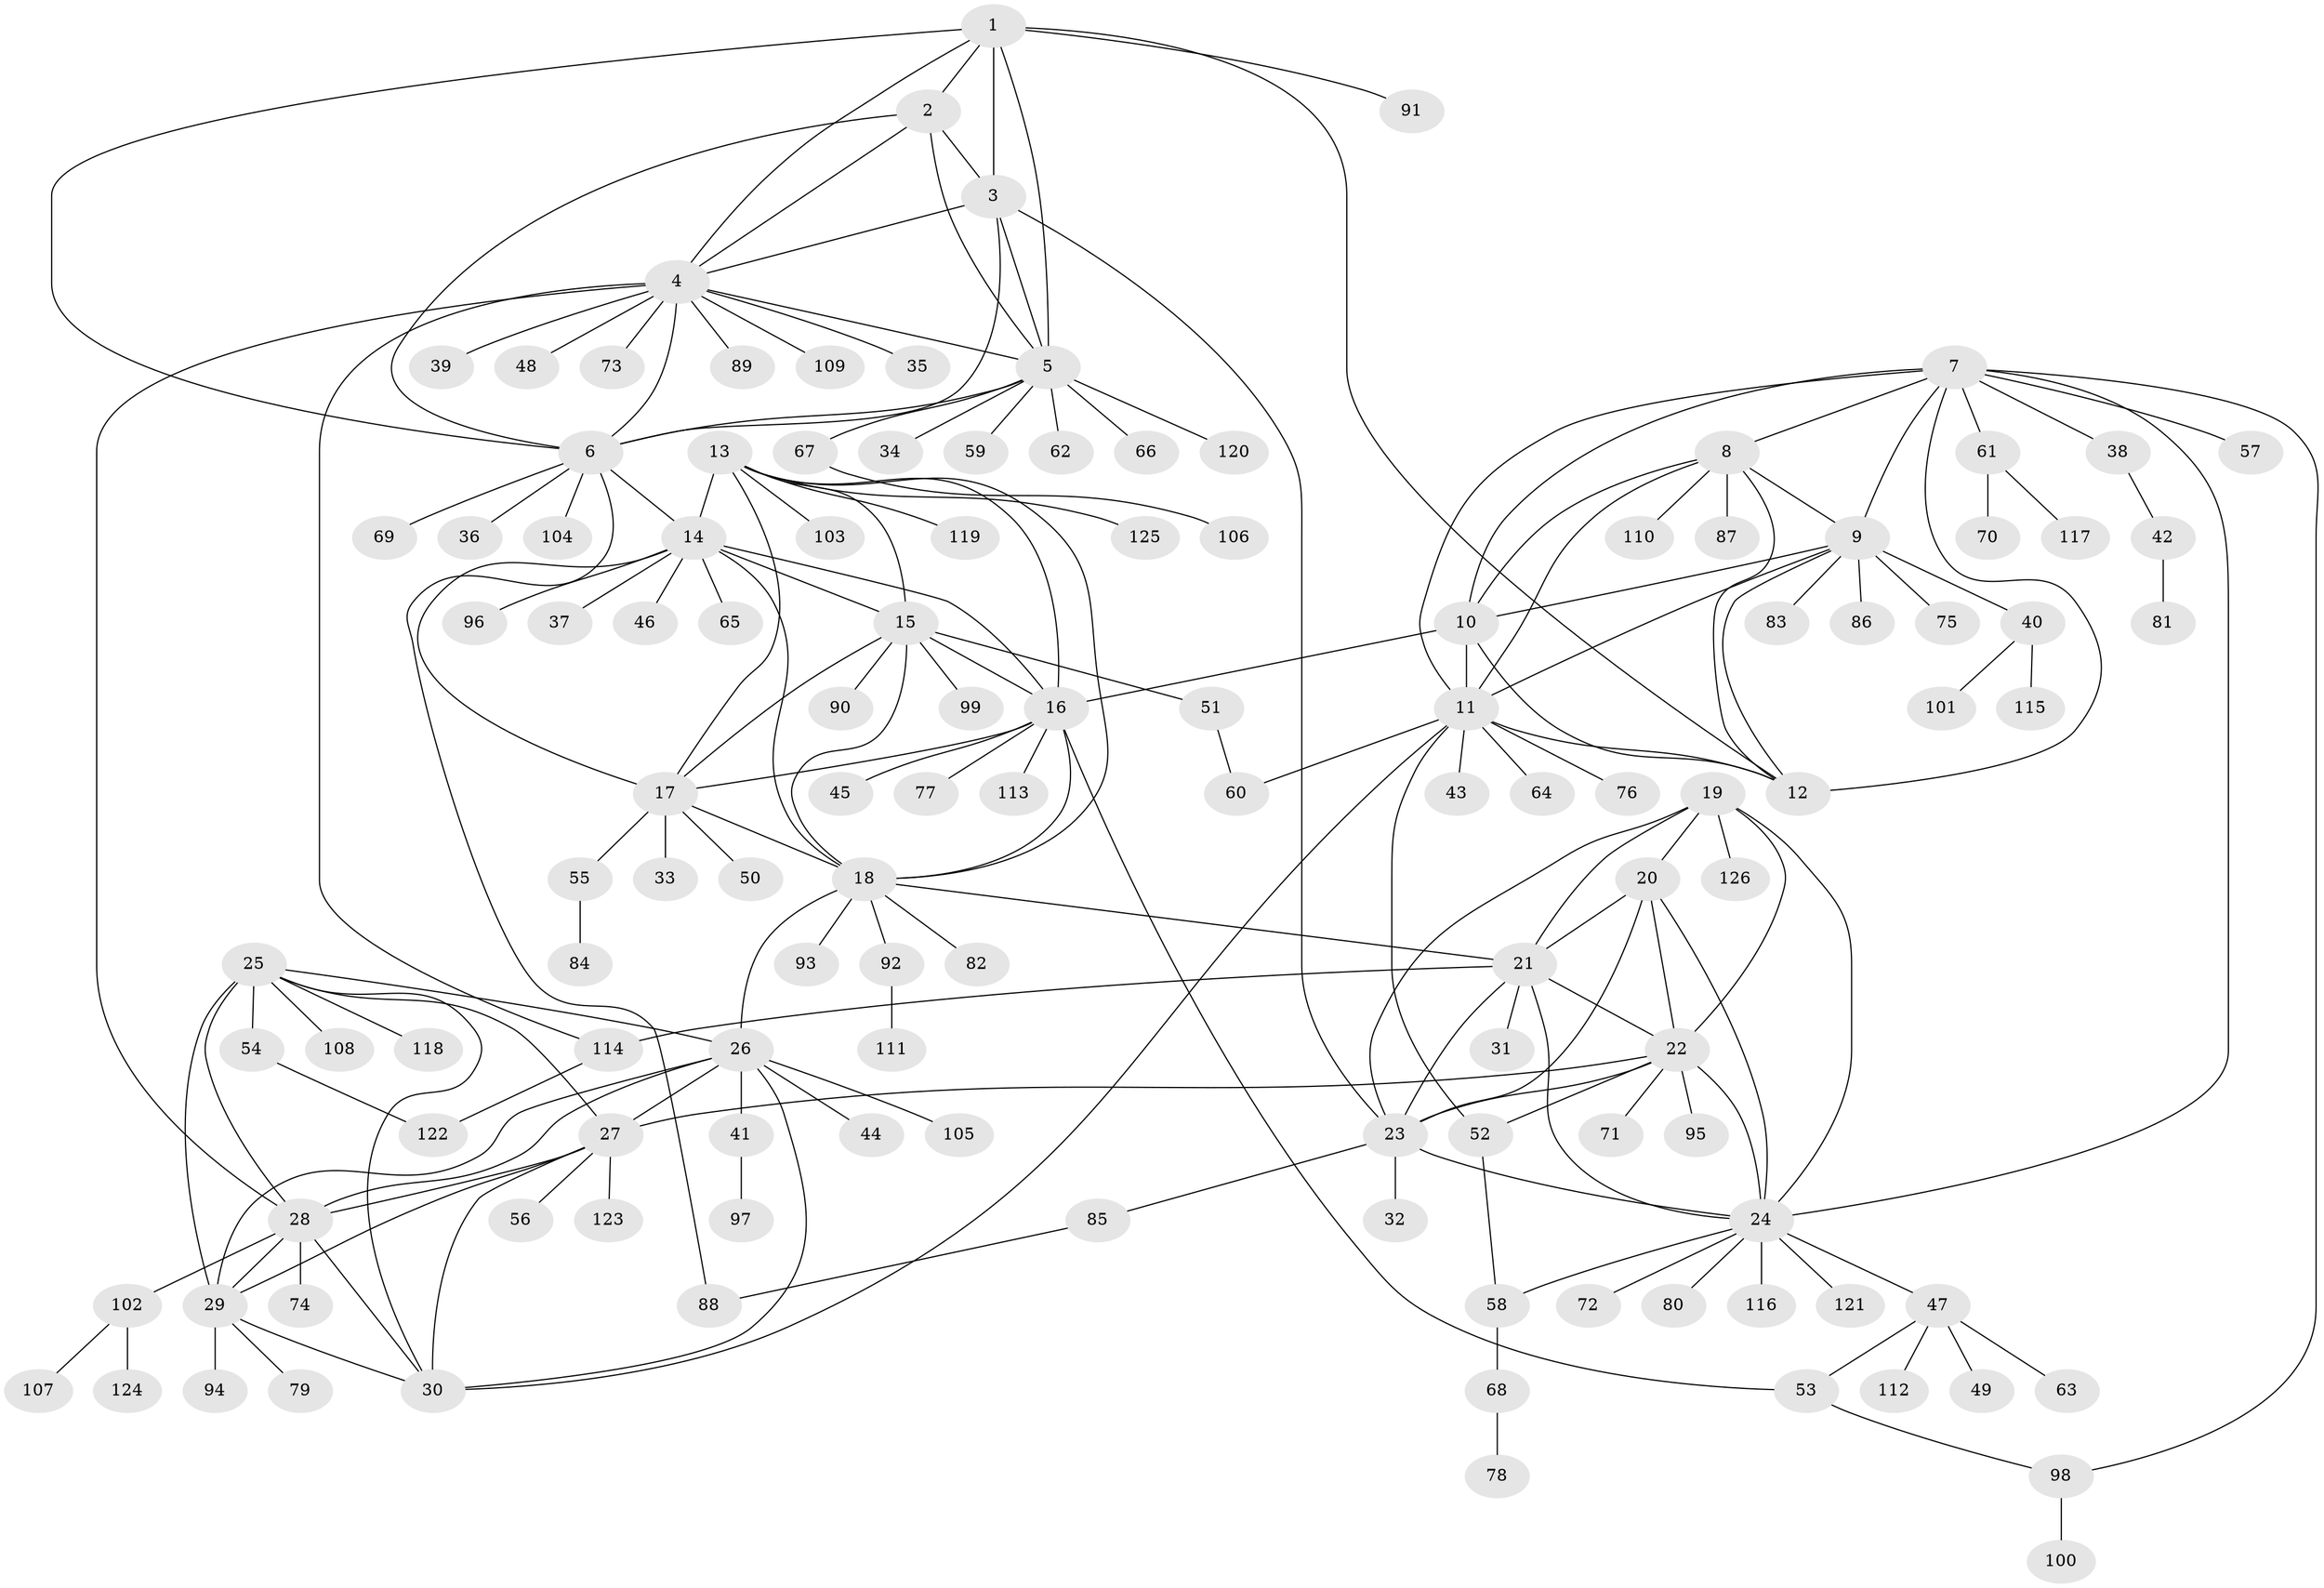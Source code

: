 // Generated by graph-tools (version 1.1) at 2025/37/03/09/25 02:37:14]
// undirected, 126 vertices, 189 edges
graph export_dot {
graph [start="1"]
  node [color=gray90,style=filled];
  1;
  2;
  3;
  4;
  5;
  6;
  7;
  8;
  9;
  10;
  11;
  12;
  13;
  14;
  15;
  16;
  17;
  18;
  19;
  20;
  21;
  22;
  23;
  24;
  25;
  26;
  27;
  28;
  29;
  30;
  31;
  32;
  33;
  34;
  35;
  36;
  37;
  38;
  39;
  40;
  41;
  42;
  43;
  44;
  45;
  46;
  47;
  48;
  49;
  50;
  51;
  52;
  53;
  54;
  55;
  56;
  57;
  58;
  59;
  60;
  61;
  62;
  63;
  64;
  65;
  66;
  67;
  68;
  69;
  70;
  71;
  72;
  73;
  74;
  75;
  76;
  77;
  78;
  79;
  80;
  81;
  82;
  83;
  84;
  85;
  86;
  87;
  88;
  89;
  90;
  91;
  92;
  93;
  94;
  95;
  96;
  97;
  98;
  99;
  100;
  101;
  102;
  103;
  104;
  105;
  106;
  107;
  108;
  109;
  110;
  111;
  112;
  113;
  114;
  115;
  116;
  117;
  118;
  119;
  120;
  121;
  122;
  123;
  124;
  125;
  126;
  1 -- 2;
  1 -- 3;
  1 -- 4;
  1 -- 5;
  1 -- 6;
  1 -- 12;
  1 -- 91;
  2 -- 3;
  2 -- 4;
  2 -- 5;
  2 -- 6;
  3 -- 4;
  3 -- 5;
  3 -- 6;
  3 -- 23;
  4 -- 5;
  4 -- 6;
  4 -- 28;
  4 -- 35;
  4 -- 39;
  4 -- 48;
  4 -- 73;
  4 -- 89;
  4 -- 109;
  4 -- 114;
  5 -- 6;
  5 -- 34;
  5 -- 59;
  5 -- 62;
  5 -- 66;
  5 -- 67;
  5 -- 120;
  6 -- 14;
  6 -- 36;
  6 -- 69;
  6 -- 88;
  6 -- 104;
  7 -- 8;
  7 -- 9;
  7 -- 10;
  7 -- 11;
  7 -- 12;
  7 -- 24;
  7 -- 38;
  7 -- 57;
  7 -- 61;
  7 -- 98;
  8 -- 9;
  8 -- 10;
  8 -- 11;
  8 -- 12;
  8 -- 87;
  8 -- 110;
  9 -- 10;
  9 -- 11;
  9 -- 12;
  9 -- 40;
  9 -- 75;
  9 -- 83;
  9 -- 86;
  10 -- 11;
  10 -- 12;
  10 -- 16;
  11 -- 12;
  11 -- 30;
  11 -- 43;
  11 -- 52;
  11 -- 60;
  11 -- 64;
  11 -- 76;
  13 -- 14;
  13 -- 15;
  13 -- 16;
  13 -- 17;
  13 -- 18;
  13 -- 103;
  13 -- 119;
  13 -- 125;
  14 -- 15;
  14 -- 16;
  14 -- 17;
  14 -- 18;
  14 -- 37;
  14 -- 46;
  14 -- 65;
  14 -- 96;
  15 -- 16;
  15 -- 17;
  15 -- 18;
  15 -- 51;
  15 -- 90;
  15 -- 99;
  16 -- 17;
  16 -- 18;
  16 -- 45;
  16 -- 53;
  16 -- 77;
  16 -- 113;
  17 -- 18;
  17 -- 33;
  17 -- 50;
  17 -- 55;
  18 -- 21;
  18 -- 26;
  18 -- 82;
  18 -- 92;
  18 -- 93;
  19 -- 20;
  19 -- 21;
  19 -- 22;
  19 -- 23;
  19 -- 24;
  19 -- 126;
  20 -- 21;
  20 -- 22;
  20 -- 23;
  20 -- 24;
  21 -- 22;
  21 -- 23;
  21 -- 24;
  21 -- 31;
  21 -- 114;
  22 -- 23;
  22 -- 24;
  22 -- 27;
  22 -- 52;
  22 -- 71;
  22 -- 95;
  23 -- 24;
  23 -- 32;
  23 -- 85;
  24 -- 47;
  24 -- 58;
  24 -- 72;
  24 -- 80;
  24 -- 116;
  24 -- 121;
  25 -- 26;
  25 -- 27;
  25 -- 28;
  25 -- 29;
  25 -- 30;
  25 -- 54;
  25 -- 108;
  25 -- 118;
  26 -- 27;
  26 -- 28;
  26 -- 29;
  26 -- 30;
  26 -- 41;
  26 -- 44;
  26 -- 105;
  27 -- 28;
  27 -- 29;
  27 -- 30;
  27 -- 56;
  27 -- 123;
  28 -- 29;
  28 -- 30;
  28 -- 74;
  28 -- 102;
  29 -- 30;
  29 -- 79;
  29 -- 94;
  38 -- 42;
  40 -- 101;
  40 -- 115;
  41 -- 97;
  42 -- 81;
  47 -- 49;
  47 -- 53;
  47 -- 63;
  47 -- 112;
  51 -- 60;
  52 -- 58;
  53 -- 98;
  54 -- 122;
  55 -- 84;
  58 -- 68;
  61 -- 70;
  61 -- 117;
  67 -- 106;
  68 -- 78;
  85 -- 88;
  92 -- 111;
  98 -- 100;
  102 -- 107;
  102 -- 124;
  114 -- 122;
}
